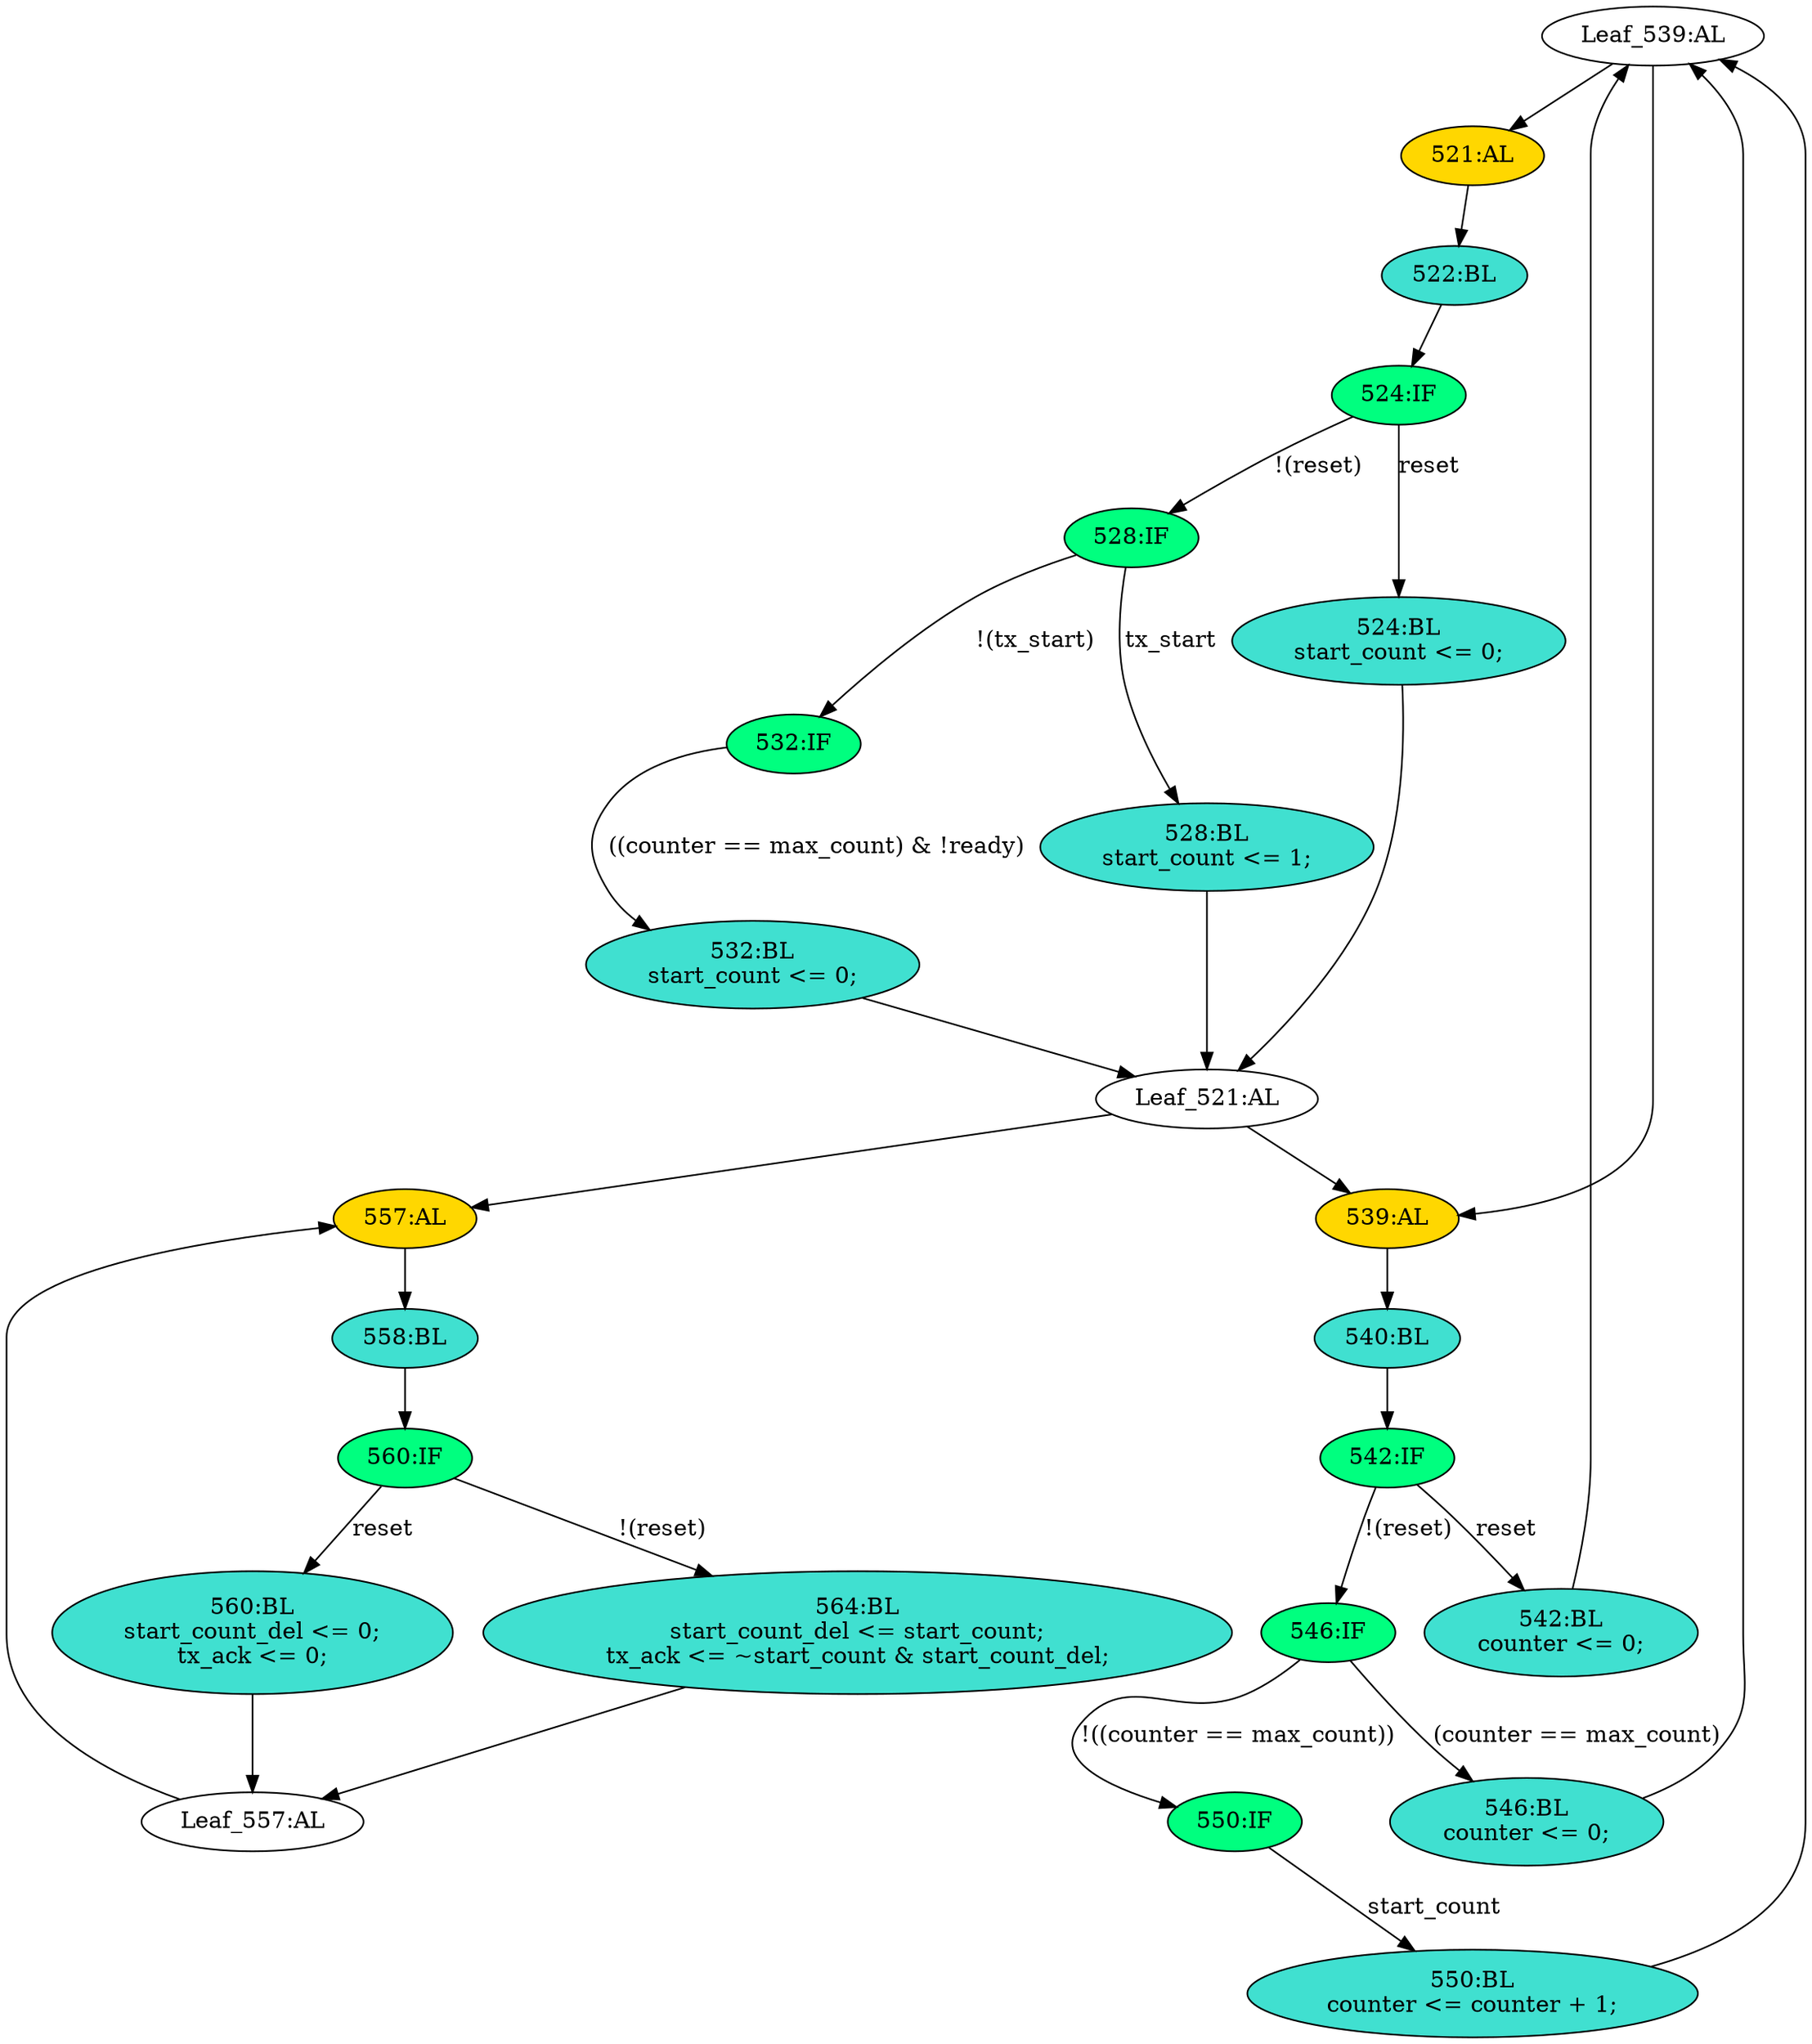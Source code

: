 strict digraph "compose( ,  )" {
	node [label="\N"];
	"Leaf_539:AL"	 [def_var="['counter']",
		label="Leaf_539:AL"];
	"521:AL"	 [ast="<pyverilog.vparser.ast.Always object at 0x7f2e13512f50>",
		clk_sens=False,
		fillcolor=gold,
		label="521:AL",
		sens="['reset', 'tx_start', 'counter', 'max_count']",
		statements="[]",
		style=filled,
		typ=Always,
		use_var="['reset', 'tx_start', 'ready', 'counter', 'max_count']"];
	"Leaf_539:AL" -> "521:AL";
	"539:AL"	 [ast="<pyverilog.vparser.ast.Always object at 0x7f2e13496950>",
		clk_sens=False,
		fillcolor=gold,
		label="539:AL",
		sens="['clock', 'reset']",
		statements="[]",
		style=filled,
		typ=Always,
		use_var="['reset', 'start_count', 'counter', 'max_count']"];
	"Leaf_539:AL" -> "539:AL";
	"550:IF"	 [ast="<pyverilog.vparser.ast.IfStatement object at 0x7f2e13496fd0>",
		fillcolor=springgreen,
		label="550:IF",
		statements="[]",
		style=filled,
		typ=IfStatement];
	"550:BL"	 [ast="<pyverilog.vparser.ast.Block object at 0x7f2e1349d1d0>",
		fillcolor=turquoise,
		label="550:BL
counter <= counter + 1;",
		statements="[<pyverilog.vparser.ast.NonblockingSubstitution object at 0x7f2e1349d210>]",
		style=filled,
		typ=Block];
	"550:IF" -> "550:BL"	 [cond="['start_count']",
		label=start_count,
		lineno=550];
	"542:BL"	 [ast="<pyverilog.vparser.ast.Block object at 0x7f2e13496850>",
		fillcolor=turquoise,
		label="542:BL
counter <= 0;",
		statements="[<pyverilog.vparser.ast.NonblockingSubstitution object at 0x7f2e13496b10>]",
		style=filled,
		typ=Block];
	"542:BL" -> "Leaf_539:AL"	 [cond="[]",
		lineno=None];
	"522:BL"	 [ast="<pyverilog.vparser.ast.Block object at 0x7f2e13512f10>",
		fillcolor=turquoise,
		label="522:BL",
		statements="[]",
		style=filled,
		typ=Block];
	"524:IF"	 [ast="<pyverilog.vparser.ast.IfStatement object at 0x7f2e134961d0>",
		fillcolor=springgreen,
		label="524:IF",
		statements="[]",
		style=filled,
		typ=IfStatement];
	"522:BL" -> "524:IF"	 [cond="[]",
		lineno=None];
	"528:BL"	 [ast="<pyverilog.vparser.ast.Block object at 0x7f2e134962d0>",
		fillcolor=turquoise,
		label="528:BL
start_count <= 1;",
		statements="[<pyverilog.vparser.ast.NonblockingSubstitution object at 0x7f2e13496410>]",
		style=filled,
		typ=Block];
	"Leaf_521:AL"	 [def_var="['start_count']",
		label="Leaf_521:AL"];
	"528:BL" -> "Leaf_521:AL"	 [cond="[]",
		lineno=None];
	"521:AL" -> "522:BL"	 [cond="[]",
		lineno=None];
	"532:BL"	 [ast="<pyverilog.vparser.ast.Block object at 0x7f2e134967d0>",
		fillcolor=turquoise,
		label="532:BL
start_count <= 0;",
		statements="[<pyverilog.vparser.ast.NonblockingSubstitution object at 0x7f2e13496810>]",
		style=filled,
		typ=Block];
	"532:BL" -> "Leaf_521:AL"	 [cond="[]",
		lineno=None];
	"550:BL" -> "Leaf_539:AL"	 [cond="[]",
		lineno=None];
	"524:BL"	 [ast="<pyverilog.vparser.ast.Block object at 0x7f2e13512ed0>",
		fillcolor=turquoise,
		label="524:BL
start_count <= 0;",
		statements="[<pyverilog.vparser.ast.NonblockingSubstitution object at 0x7f2e13496150>]",
		style=filled,
		typ=Block];
	"524:IF" -> "524:BL"	 [cond="['reset']",
		label=reset,
		lineno=524];
	"528:IF"	 [ast="<pyverilog.vparser.ast.IfStatement object at 0x7f2e13496490>",
		fillcolor=springgreen,
		label="528:IF",
		statements="[]",
		style=filled,
		typ=IfStatement];
	"524:IF" -> "528:IF"	 [cond="['reset']",
		label="!(reset)",
		lineno=524];
	"540:BL"	 [ast="<pyverilog.vparser.ast.Block object at 0x7f2e13496910>",
		fillcolor=turquoise,
		label="540:BL",
		statements="[]",
		style=filled,
		typ=Block];
	"542:IF"	 [ast="<pyverilog.vparser.ast.IfStatement object at 0x7f2e13496b90>",
		fillcolor=springgreen,
		label="542:IF",
		statements="[]",
		style=filled,
		typ=IfStatement];
	"540:BL" -> "542:IF"	 [cond="[]",
		lineno=None];
	"557:AL"	 [ast="<pyverilog.vparser.ast.Always object at 0x7f2e1349d350>",
		clk_sens=False,
		fillcolor=gold,
		label="557:AL",
		sens="['clock', 'reset']",
		statements="[]",
		style=filled,
		typ=Always,
		use_var="['reset', 'start_count_del', 'start_count']"];
	"558:BL"	 [ast="<pyverilog.vparser.ast.Block object at 0x7f2e1349d390>",
		fillcolor=turquoise,
		label="558:BL",
		statements="[]",
		style=filled,
		typ=Block];
	"557:AL" -> "558:BL"	 [cond="[]",
		lineno=None];
	"539:AL" -> "540:BL"	 [cond="[]",
		lineno=None];
	"542:IF" -> "542:BL"	 [cond="['reset']",
		label=reset,
		lineno=542];
	"546:IF"	 [ast="<pyverilog.vparser.ast.IfStatement object at 0x7f2e13496ed0>",
		fillcolor=springgreen,
		label="546:IF",
		statements="[]",
		style=filled,
		typ=IfStatement];
	"542:IF" -> "546:IF"	 [cond="['reset']",
		label="!(reset)",
		lineno=542];
	"532:IF"	 [ast="<pyverilog.vparser.ast.IfStatement object at 0x7f2e134965d0>",
		fillcolor=springgreen,
		label="532:IF",
		statements="[]",
		style=filled,
		typ=IfStatement];
	"532:IF" -> "532:BL"	 [cond="['counter', 'max_count', 'ready']",
		label="((counter == max_count) & !ready)",
		lineno=532];
	"560:IF"	 [ast="<pyverilog.vparser.ast.IfStatement object at 0x7f2e1349d710>",
		fillcolor=springgreen,
		label="560:IF",
		statements="[]",
		style=filled,
		typ=IfStatement];
	"564:BL"	 [ast="<pyverilog.vparser.ast.Block object at 0x7f2e1349d850>",
		fillcolor=turquoise,
		label="564:BL
start_count_del <= start_count;
tx_ack <= ~start_count & start_count_del;",
		statements="[<pyverilog.vparser.ast.NonblockingSubstitution object at 0x7f2e1349d890>, <pyverilog.vparser.ast.NonblockingSubstitution object \
at 0x7f2e1349da10>]",
		style=filled,
		typ=Block];
	"560:IF" -> "564:BL"	 [cond="['reset']",
		label="!(reset)",
		lineno=560];
	"560:BL"	 [ast="<pyverilog.vparser.ast.Block object at 0x7f2e1349d510>",
		fillcolor=turquoise,
		label="560:BL
start_count_del <= 0;
tx_ack <= 0;",
		statements="[<pyverilog.vparser.ast.NonblockingSubstitution object at 0x7f2e1349d550>, <pyverilog.vparser.ast.NonblockingSubstitution object \
at 0x7f2e1349d690>]",
		style=filled,
		typ=Block];
	"560:IF" -> "560:BL"	 [cond="['reset']",
		label=reset,
		lineno=560];
	"524:BL" -> "Leaf_521:AL"	 [cond="[]",
		lineno=None];
	"528:IF" -> "528:BL"	 [cond="['tx_start']",
		label=tx_start,
		lineno=528];
	"528:IF" -> "532:IF"	 [cond="['tx_start']",
		label="!(tx_start)",
		lineno=528];
	"546:BL"	 [ast="<pyverilog.vparser.ast.Block object at 0x7f2e13496e10>",
		fillcolor=turquoise,
		label="546:BL
counter <= 0;",
		statements="[<pyverilog.vparser.ast.NonblockingSubstitution object at 0x7f2e13496e50>]",
		style=filled,
		typ=Block];
	"546:BL" -> "Leaf_539:AL"	 [cond="[]",
		lineno=None];
	"Leaf_557:AL"	 [def_var="['start_count_del', 'tx_ack']",
		label="Leaf_557:AL"];
	"Leaf_557:AL" -> "557:AL";
	"564:BL" -> "Leaf_557:AL"	 [cond="[]",
		lineno=None];
	"558:BL" -> "560:IF"	 [cond="[]",
		lineno=None];
	"Leaf_521:AL" -> "557:AL";
	"Leaf_521:AL" -> "539:AL";
	"560:BL" -> "Leaf_557:AL"	 [cond="[]",
		lineno=None];
	"546:IF" -> "550:IF"	 [cond="['counter', 'max_count']",
		label="!((counter == max_count))",
		lineno=546];
	"546:IF" -> "546:BL"	 [cond="['counter', 'max_count']",
		label="(counter == max_count)",
		lineno=546];
}
